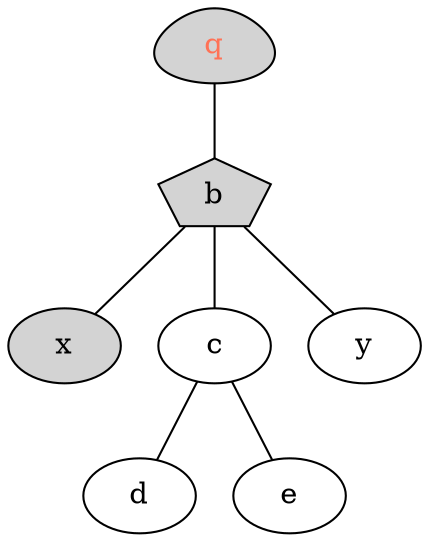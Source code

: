 /*
digraph my_graph {
    {
        node [margin=0 fontcolor=blue fontsize=32 width=0.5 shape=circle style=filled]
    }
   a -> {b c};
   x -> {c y};
   {b y} -> z;
   p -- q;
} */
graph my {
    a -- b;
    b -- x;
    b -- c;
    a [fontcolor=coral1 style = filled shape=egg label="q"]
    b [style = filled shape=pentagon]
    c -- {d e}
    b -- y;
    x [style=filled]
    
}
/*digraph g {
    a -- b;
    b -- x;
    b -- c;
    a [fontcolor=forestgreen style = filled shape=egg label="q"]
    b [style = filled shape=pentagon]
    c -- {d e}
    b -- y;
    x [style=filled]
    e [shape=diamond]
}*/